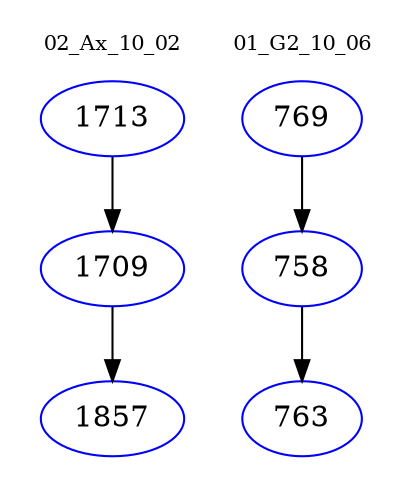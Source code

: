 digraph{
subgraph cluster_0 {
color = white
label = "02_Ax_10_02";
fontsize=10;
T0_1713 [label="1713", color="blue"]
T0_1713 -> T0_1709 [color="black"]
T0_1709 [label="1709", color="blue"]
T0_1709 -> T0_1857 [color="black"]
T0_1857 [label="1857", color="blue"]
}
subgraph cluster_1 {
color = white
label = "01_G2_10_06";
fontsize=10;
T1_769 [label="769", color="blue"]
T1_769 -> T1_758 [color="black"]
T1_758 [label="758", color="blue"]
T1_758 -> T1_763 [color="black"]
T1_763 [label="763", color="blue"]
}
}
